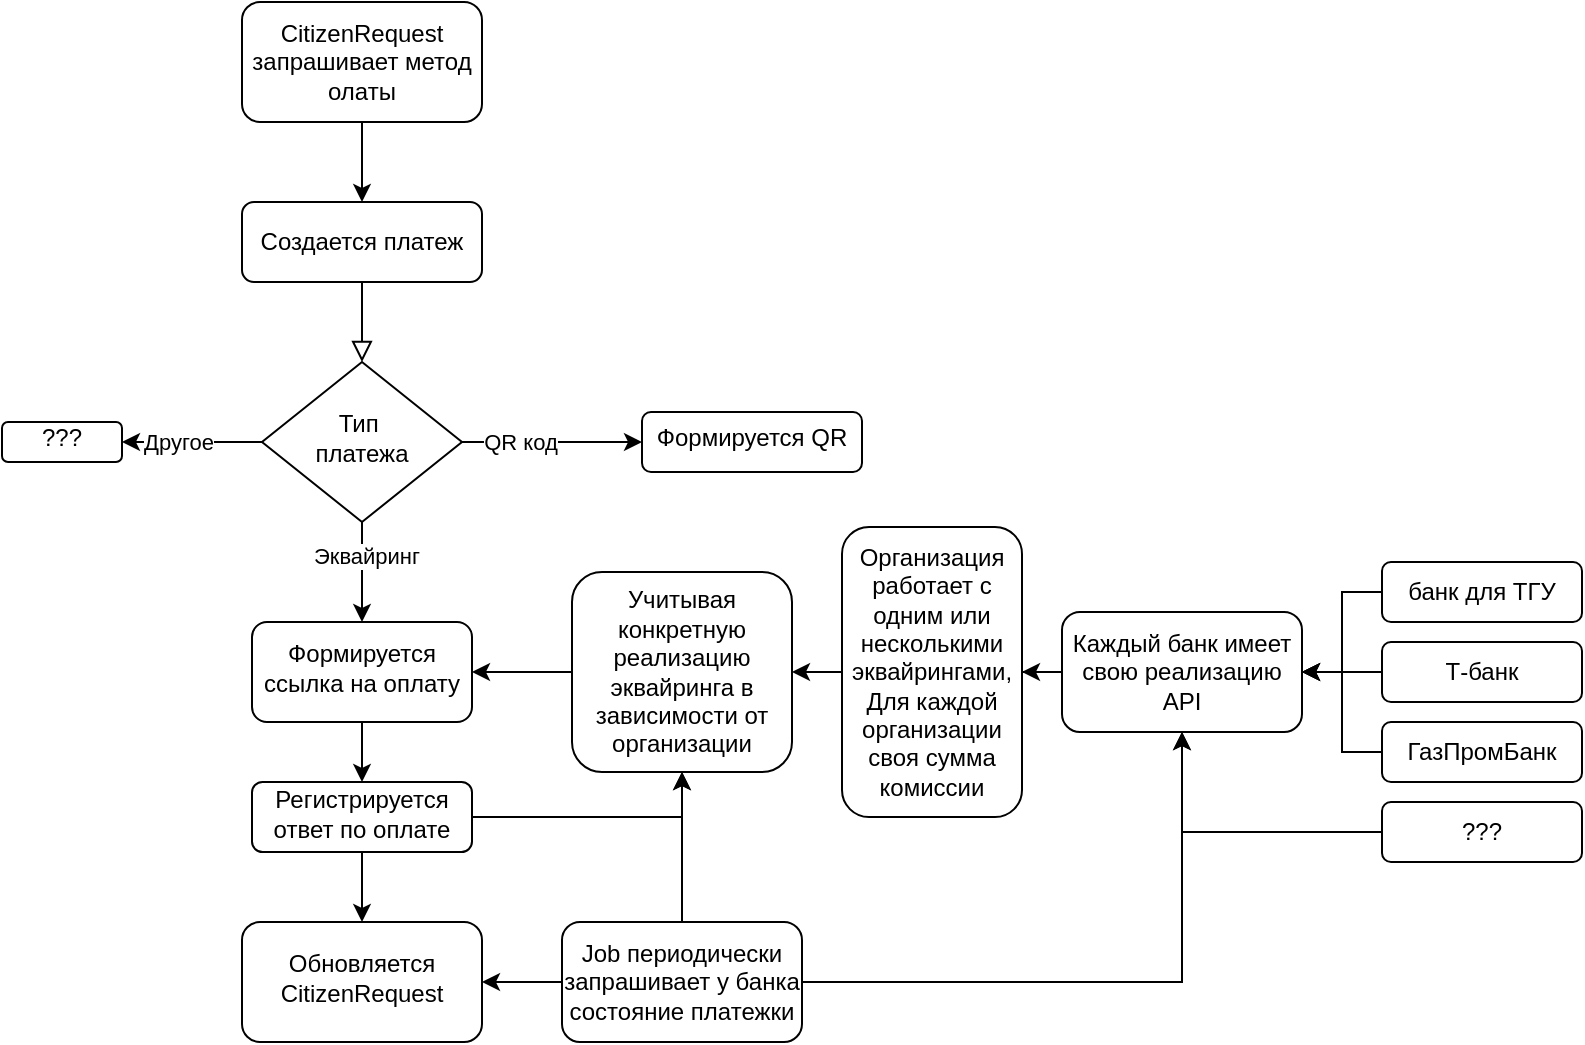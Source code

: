 <mxfile version="24.9.2">
  <diagram id="C5RBs43oDa-KdzZeNtuy" name="Page-1">
    <mxGraphModel dx="1239" dy="635" grid="1" gridSize="10" guides="1" tooltips="1" connect="1" arrows="1" fold="1" page="1" pageScale="1" pageWidth="827" pageHeight="1169" math="0" shadow="0">
      <root>
        <mxCell id="WIyWlLk6GJQsqaUBKTNV-0" />
        <mxCell id="WIyWlLk6GJQsqaUBKTNV-1" parent="WIyWlLk6GJQsqaUBKTNV-0" />
        <mxCell id="WIyWlLk6GJQsqaUBKTNV-2" value="" style="rounded=0;html=1;jettySize=auto;orthogonalLoop=1;fontSize=11;endArrow=block;endFill=0;endSize=8;strokeWidth=1;shadow=0;labelBackgroundColor=none;edgeStyle=orthogonalEdgeStyle;" parent="WIyWlLk6GJQsqaUBKTNV-1" source="WIyWlLk6GJQsqaUBKTNV-3" target="WIyWlLk6GJQsqaUBKTNV-6" edge="1">
          <mxGeometry relative="1" as="geometry" />
        </mxCell>
        <mxCell id="WIyWlLk6GJQsqaUBKTNV-3" value="Создается платеж" style="rounded=1;whiteSpace=wrap;html=1;fontSize=12;glass=0;strokeWidth=1;shadow=0;" parent="WIyWlLk6GJQsqaUBKTNV-1" vertex="1">
          <mxGeometry x="130" y="100" width="120" height="40" as="geometry" />
        </mxCell>
        <mxCell id="T6HtqVJGuuVrWN2Bbdnl-2" value="" style="edgeStyle=orthogonalEdgeStyle;rounded=0;orthogonalLoop=1;jettySize=auto;html=1;" edge="1" parent="WIyWlLk6GJQsqaUBKTNV-1" source="WIyWlLk6GJQsqaUBKTNV-6" target="T6HtqVJGuuVrWN2Bbdnl-1">
          <mxGeometry relative="1" as="geometry" />
        </mxCell>
        <mxCell id="T6HtqVJGuuVrWN2Bbdnl-3" value="Другое" style="edgeLabel;html=1;align=center;verticalAlign=middle;resizable=0;points=[];" vertex="1" connectable="0" parent="T6HtqVJGuuVrWN2Bbdnl-2">
          <mxGeometry x="0.208" relative="1" as="geometry">
            <mxPoint as="offset" />
          </mxGeometry>
        </mxCell>
        <mxCell id="T6HtqVJGuuVrWN2Bbdnl-5" value="" style="edgeStyle=orthogonalEdgeStyle;rounded=0;orthogonalLoop=1;jettySize=auto;html=1;" edge="1" parent="WIyWlLk6GJQsqaUBKTNV-1" source="WIyWlLk6GJQsqaUBKTNV-6" target="T6HtqVJGuuVrWN2Bbdnl-4">
          <mxGeometry relative="1" as="geometry" />
        </mxCell>
        <mxCell id="T6HtqVJGuuVrWN2Bbdnl-6" value="QR код" style="edgeLabel;html=1;align=center;verticalAlign=middle;resizable=0;points=[];" vertex="1" connectable="0" parent="T6HtqVJGuuVrWN2Bbdnl-5">
          <mxGeometry x="-0.351" relative="1" as="geometry">
            <mxPoint as="offset" />
          </mxGeometry>
        </mxCell>
        <mxCell id="T6HtqVJGuuVrWN2Bbdnl-8" value="" style="edgeStyle=orthogonalEdgeStyle;rounded=0;orthogonalLoop=1;jettySize=auto;html=1;" edge="1" parent="WIyWlLk6GJQsqaUBKTNV-1" source="WIyWlLk6GJQsqaUBKTNV-6" target="T6HtqVJGuuVrWN2Bbdnl-7">
          <mxGeometry relative="1" as="geometry" />
        </mxCell>
        <mxCell id="T6HtqVJGuuVrWN2Bbdnl-9" value="Эквайринг" style="edgeLabel;html=1;align=center;verticalAlign=middle;resizable=0;points=[];" vertex="1" connectable="0" parent="T6HtqVJGuuVrWN2Bbdnl-8">
          <mxGeometry x="-0.33" y="2" relative="1" as="geometry">
            <mxPoint as="offset" />
          </mxGeometry>
        </mxCell>
        <mxCell id="WIyWlLk6GJQsqaUBKTNV-6" value="&lt;div&gt;Тип&amp;nbsp;&lt;/div&gt;&lt;div&gt;платежа&lt;/div&gt;" style="rhombus;whiteSpace=wrap;html=1;shadow=0;fontFamily=Helvetica;fontSize=12;align=center;strokeWidth=1;spacing=6;spacingTop=-4;" parent="WIyWlLk6GJQsqaUBKTNV-1" vertex="1">
          <mxGeometry x="140" y="180" width="100" height="80" as="geometry" />
        </mxCell>
        <mxCell id="T6HtqVJGuuVrWN2Bbdnl-1" value="&lt;div&gt;???&lt;/div&gt;" style="rounded=1;whiteSpace=wrap;html=1;shadow=0;strokeWidth=1;spacing=6;spacingTop=-4;" vertex="1" parent="WIyWlLk6GJQsqaUBKTNV-1">
          <mxGeometry x="10" y="210" width="60" height="20" as="geometry" />
        </mxCell>
        <mxCell id="T6HtqVJGuuVrWN2Bbdnl-4" value="Формируется QR" style="rounded=1;whiteSpace=wrap;html=1;shadow=0;strokeWidth=1;spacing=6;spacingTop=-4;" vertex="1" parent="WIyWlLk6GJQsqaUBKTNV-1">
          <mxGeometry x="330" y="205" width="110" height="30" as="geometry" />
        </mxCell>
        <mxCell id="T6HtqVJGuuVrWN2Bbdnl-11" value="" style="edgeStyle=orthogonalEdgeStyle;rounded=0;orthogonalLoop=1;jettySize=auto;html=1;" edge="1" parent="WIyWlLk6GJQsqaUBKTNV-1" source="T6HtqVJGuuVrWN2Bbdnl-7" target="T6HtqVJGuuVrWN2Bbdnl-10">
          <mxGeometry relative="1" as="geometry" />
        </mxCell>
        <mxCell id="T6HtqVJGuuVrWN2Bbdnl-7" value="Формируется ссылка на оплату" style="rounded=1;whiteSpace=wrap;html=1;shadow=0;strokeWidth=1;spacing=6;spacingTop=-4;" vertex="1" parent="WIyWlLk6GJQsqaUBKTNV-1">
          <mxGeometry x="135" y="310" width="110" height="50" as="geometry" />
        </mxCell>
        <mxCell id="T6HtqVJGuuVrWN2Bbdnl-13" value="" style="edgeStyle=orthogonalEdgeStyle;rounded=0;orthogonalLoop=1;jettySize=auto;html=1;" edge="1" parent="WIyWlLk6GJQsqaUBKTNV-1" source="T6HtqVJGuuVrWN2Bbdnl-10" target="T6HtqVJGuuVrWN2Bbdnl-12">
          <mxGeometry relative="1" as="geometry" />
        </mxCell>
        <mxCell id="T6HtqVJGuuVrWN2Bbdnl-47" style="edgeStyle=orthogonalEdgeStyle;rounded=0;orthogonalLoop=1;jettySize=auto;html=1;entryX=0.5;entryY=1;entryDx=0;entryDy=0;" edge="1" parent="WIyWlLk6GJQsqaUBKTNV-1" source="T6HtqVJGuuVrWN2Bbdnl-10" target="T6HtqVJGuuVrWN2Bbdnl-14">
          <mxGeometry relative="1" as="geometry" />
        </mxCell>
        <mxCell id="T6HtqVJGuuVrWN2Bbdnl-10" value="Регистрируется ответ по оплате" style="whiteSpace=wrap;html=1;rounded=1;shadow=0;strokeWidth=1;spacing=6;spacingTop=-4;" vertex="1" parent="WIyWlLk6GJQsqaUBKTNV-1">
          <mxGeometry x="135" y="390" width="110" height="35" as="geometry" />
        </mxCell>
        <mxCell id="T6HtqVJGuuVrWN2Bbdnl-12" value="&lt;div&gt;Обновляется&lt;/div&gt;&lt;div&gt;CitizenRequest&lt;br&gt;&lt;/div&gt;" style="rounded=1;whiteSpace=wrap;html=1;shadow=0;strokeWidth=1;spacing=6;spacingTop=-4;" vertex="1" parent="WIyWlLk6GJQsqaUBKTNV-1">
          <mxGeometry x="130" y="460" width="120" height="60" as="geometry" />
        </mxCell>
        <mxCell id="T6HtqVJGuuVrWN2Bbdnl-15" value="" style="edgeStyle=orthogonalEdgeStyle;rounded=0;orthogonalLoop=1;jettySize=auto;html=1;" edge="1" parent="WIyWlLk6GJQsqaUBKTNV-1" source="T6HtqVJGuuVrWN2Bbdnl-14" target="T6HtqVJGuuVrWN2Bbdnl-7">
          <mxGeometry relative="1" as="geometry" />
        </mxCell>
        <mxCell id="T6HtqVJGuuVrWN2Bbdnl-14" value="Учитывая конкретную реализацию эквайринга в зависимости от организации" style="rounded=1;whiteSpace=wrap;html=1;" vertex="1" parent="WIyWlLk6GJQsqaUBKTNV-1">
          <mxGeometry x="295" y="285" width="110" height="100" as="geometry" />
        </mxCell>
        <mxCell id="T6HtqVJGuuVrWN2Bbdnl-17" value="" style="edgeStyle=orthogonalEdgeStyle;rounded=0;orthogonalLoop=1;jettySize=auto;html=1;" edge="1" parent="WIyWlLk6GJQsqaUBKTNV-1" source="T6HtqVJGuuVrWN2Bbdnl-16" target="T6HtqVJGuuVrWN2Bbdnl-14">
          <mxGeometry relative="1" as="geometry" />
        </mxCell>
        <mxCell id="T6HtqVJGuuVrWN2Bbdnl-18" value="" style="edgeStyle=orthogonalEdgeStyle;rounded=0;orthogonalLoop=1;jettySize=auto;html=1;" edge="1" parent="WIyWlLk6GJQsqaUBKTNV-1" source="T6HtqVJGuuVrWN2Bbdnl-16" target="T6HtqVJGuuVrWN2Bbdnl-12">
          <mxGeometry relative="1" as="geometry" />
        </mxCell>
        <mxCell id="T6HtqVJGuuVrWN2Bbdnl-46" style="edgeStyle=orthogonalEdgeStyle;rounded=0;orthogonalLoop=1;jettySize=auto;html=1;entryX=0.5;entryY=1;entryDx=0;entryDy=0;" edge="1" parent="WIyWlLk6GJQsqaUBKTNV-1" source="T6HtqVJGuuVrWN2Bbdnl-16" target="T6HtqVJGuuVrWN2Bbdnl-38">
          <mxGeometry relative="1" as="geometry" />
        </mxCell>
        <mxCell id="T6HtqVJGuuVrWN2Bbdnl-16" value="&lt;div&gt;Job периодически&lt;/div&gt;&lt;div&gt;запрашивает у банка состояние платежки&lt;/div&gt;" style="rounded=1;whiteSpace=wrap;html=1;" vertex="1" parent="WIyWlLk6GJQsqaUBKTNV-1">
          <mxGeometry x="290" y="460" width="120" height="60" as="geometry" />
        </mxCell>
        <mxCell id="T6HtqVJGuuVrWN2Bbdnl-21" value="" style="edgeStyle=orthogonalEdgeStyle;rounded=0;orthogonalLoop=1;jettySize=auto;html=1;" edge="1" parent="WIyWlLk6GJQsqaUBKTNV-1" source="T6HtqVJGuuVrWN2Bbdnl-19" target="WIyWlLk6GJQsqaUBKTNV-3">
          <mxGeometry relative="1" as="geometry" />
        </mxCell>
        <mxCell id="T6HtqVJGuuVrWN2Bbdnl-19" value="CitizenRequest запрашивает метод олаты" style="rounded=1;whiteSpace=wrap;html=1;" vertex="1" parent="WIyWlLk6GJQsqaUBKTNV-1">
          <mxGeometry x="130" width="120" height="60" as="geometry" />
        </mxCell>
        <mxCell id="T6HtqVJGuuVrWN2Bbdnl-39" style="edgeStyle=orthogonalEdgeStyle;rounded=0;orthogonalLoop=1;jettySize=auto;html=1;" edge="1" parent="WIyWlLk6GJQsqaUBKTNV-1" source="T6HtqVJGuuVrWN2Bbdnl-22" target="T6HtqVJGuuVrWN2Bbdnl-38">
          <mxGeometry relative="1" as="geometry" />
        </mxCell>
        <mxCell id="T6HtqVJGuuVrWN2Bbdnl-22" value="банк для ТГУ" style="rounded=1;whiteSpace=wrap;html=1;" vertex="1" parent="WIyWlLk6GJQsqaUBKTNV-1">
          <mxGeometry x="700" y="280" width="100" height="30" as="geometry" />
        </mxCell>
        <mxCell id="T6HtqVJGuuVrWN2Bbdnl-34" value="" style="edgeStyle=orthogonalEdgeStyle;rounded=0;orthogonalLoop=1;jettySize=auto;html=1;" edge="1" parent="WIyWlLk6GJQsqaUBKTNV-1" source="T6HtqVJGuuVrWN2Bbdnl-33" target="T6HtqVJGuuVrWN2Bbdnl-14">
          <mxGeometry relative="1" as="geometry" />
        </mxCell>
        <mxCell id="T6HtqVJGuuVrWN2Bbdnl-33" value="&lt;div&gt;Организация&lt;/div&gt;&lt;div&gt;работает с одним или несколькими эквайрингами, Для каждой организации своя сумма комиссии&lt;br&gt;&lt;/div&gt;" style="rounded=1;whiteSpace=wrap;html=1;" vertex="1" parent="WIyWlLk6GJQsqaUBKTNV-1">
          <mxGeometry x="430" y="262.5" width="90" height="145" as="geometry" />
        </mxCell>
        <mxCell id="T6HtqVJGuuVrWN2Bbdnl-40" value="" style="edgeStyle=orthogonalEdgeStyle;rounded=0;orthogonalLoop=1;jettySize=auto;html=1;" edge="1" parent="WIyWlLk6GJQsqaUBKTNV-1" source="T6HtqVJGuuVrWN2Bbdnl-35" target="T6HtqVJGuuVrWN2Bbdnl-38">
          <mxGeometry relative="1" as="geometry" />
        </mxCell>
        <mxCell id="T6HtqVJGuuVrWN2Bbdnl-35" value="Т-банк" style="rounded=1;whiteSpace=wrap;html=1;" vertex="1" parent="WIyWlLk6GJQsqaUBKTNV-1">
          <mxGeometry x="700" y="320" width="100" height="30" as="geometry" />
        </mxCell>
        <mxCell id="T6HtqVJGuuVrWN2Bbdnl-41" style="edgeStyle=orthogonalEdgeStyle;rounded=0;orthogonalLoop=1;jettySize=auto;html=1;" edge="1" parent="WIyWlLk6GJQsqaUBKTNV-1" source="T6HtqVJGuuVrWN2Bbdnl-36" target="T6HtqVJGuuVrWN2Bbdnl-38">
          <mxGeometry relative="1" as="geometry" />
        </mxCell>
        <mxCell id="T6HtqVJGuuVrWN2Bbdnl-36" value="ГазПромБанк" style="rounded=1;whiteSpace=wrap;html=1;" vertex="1" parent="WIyWlLk6GJQsqaUBKTNV-1">
          <mxGeometry x="700" y="360" width="100" height="30" as="geometry" />
        </mxCell>
        <mxCell id="T6HtqVJGuuVrWN2Bbdnl-44" style="edgeStyle=orthogonalEdgeStyle;rounded=0;orthogonalLoop=1;jettySize=auto;html=1;" edge="1" parent="WIyWlLk6GJQsqaUBKTNV-1" source="T6HtqVJGuuVrWN2Bbdnl-37" target="T6HtqVJGuuVrWN2Bbdnl-38">
          <mxGeometry relative="1" as="geometry" />
        </mxCell>
        <mxCell id="T6HtqVJGuuVrWN2Bbdnl-37" value="???" style="rounded=1;whiteSpace=wrap;html=1;" vertex="1" parent="WIyWlLk6GJQsqaUBKTNV-1">
          <mxGeometry x="700" y="400" width="100" height="30" as="geometry" />
        </mxCell>
        <mxCell id="T6HtqVJGuuVrWN2Bbdnl-45" value="" style="edgeStyle=orthogonalEdgeStyle;rounded=0;orthogonalLoop=1;jettySize=auto;html=1;" edge="1" parent="WIyWlLk6GJQsqaUBKTNV-1" source="T6HtqVJGuuVrWN2Bbdnl-38" target="T6HtqVJGuuVrWN2Bbdnl-33">
          <mxGeometry relative="1" as="geometry" />
        </mxCell>
        <mxCell id="T6HtqVJGuuVrWN2Bbdnl-38" value="Каждый банк имеет свою реализацию API" style="rounded=1;whiteSpace=wrap;html=1;" vertex="1" parent="WIyWlLk6GJQsqaUBKTNV-1">
          <mxGeometry x="540" y="305" width="120" height="60" as="geometry" />
        </mxCell>
      </root>
    </mxGraphModel>
  </diagram>
</mxfile>
